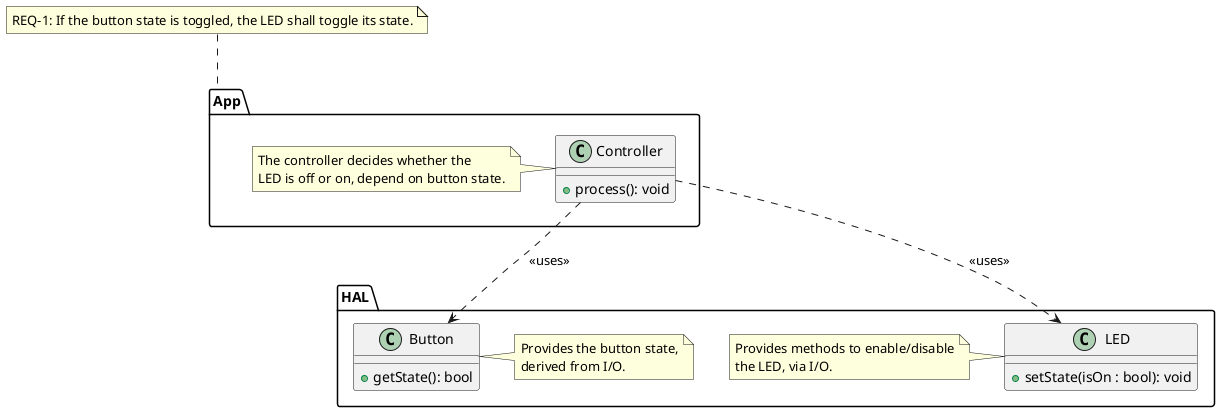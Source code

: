 @startuml



package App 
{
    class Controller
    {
        +process(): void
    }

    note left of Controller
        The controller decides whether the
        LED is off or on, depend on button state.
    end note
}

package HAL
{
    class Button
    {
        +getState(): bool
    }

    note right of Button
        Provides the button state,
        derived from I/O.
    end note

    class LED
    {
        +setState(isOn : bool): void
    }

    note left of LED
        Provides methods to enable/disable
        the LED, via I/O.
    end note
}

Controller ..> Button : <<uses>>
Controller ..> LED : <<uses>>

note top of App
    REQ-1: If the button state is toggled, the LED shall toggle its state.
end note


@enduml